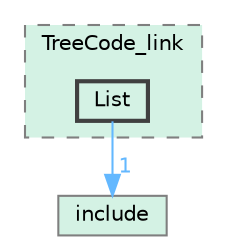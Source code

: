 digraph "SLsimLib/TreeCode_link/List"
{
 // LATEX_PDF_SIZE
  bgcolor="transparent";
  edge [fontname=Helvetica,fontsize=10,labelfontname=Helvetica,labelfontsize=10];
  node [fontname=Helvetica,fontsize=10,shape=box,height=0.2,width=0.4];
  compound=true
  subgraph clusterdir_6ee2e11cdb24cab59fcab4736a96f2c5 {
    graph [ bgcolor="#d4f2e4", pencolor="grey50", label="TreeCode_link", fontname=Helvetica,fontsize=10 style="filled,dashed", URL="dir_6ee2e11cdb24cab59fcab4736a96f2c5.html",tooltip=""]
  dir_2002a4d408f5ee0776cda790f264d923 [label="List", fillcolor="#d4f2e4", color="grey25", style="filled,bold", URL="dir_2002a4d408f5ee0776cda790f264d923.html",tooltip=""];
  }
  dir_d255db3c0926674bed0b75f79a4d7ac7 [label="include", fillcolor="#d4f2e4", color="grey50", style="filled", URL="dir_d255db3c0926674bed0b75f79a4d7ac7.html",tooltip=""];
  dir_2002a4d408f5ee0776cda790f264d923->dir_d255db3c0926674bed0b75f79a4d7ac7 [headlabel="1", labeldistance=1.5 headhref="dir_000011_000009.html" href="dir_000011_000009.html" color="steelblue1" fontcolor="steelblue1"];
}
